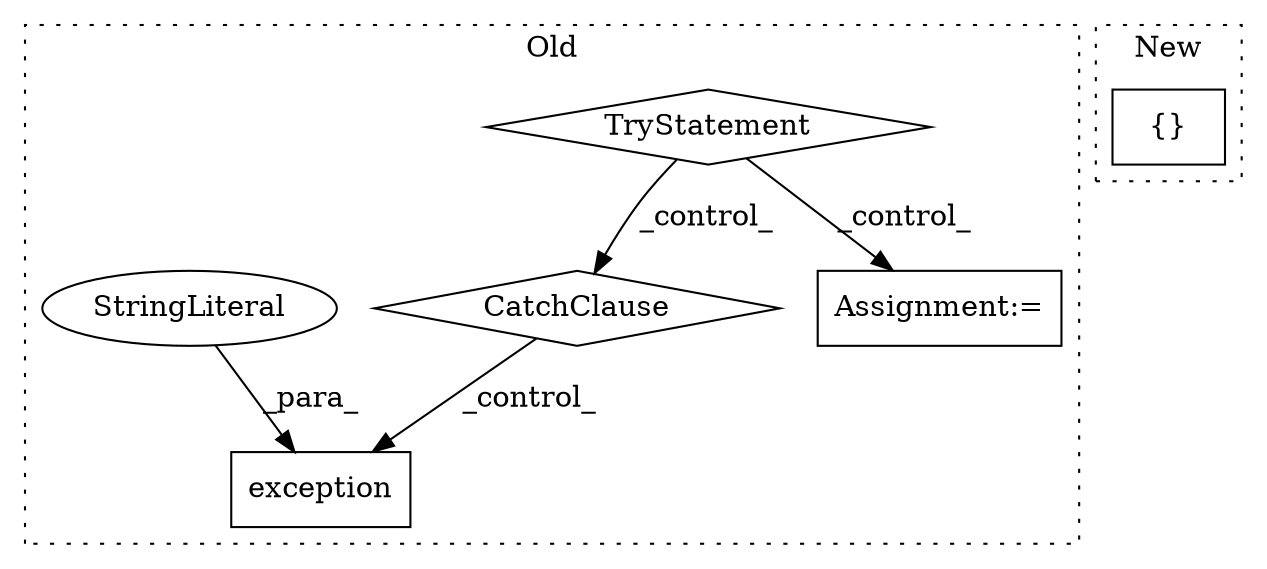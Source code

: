 digraph G {
subgraph cluster0 {
1 [label="exception" a="32" s="2634,2685" l="10,1" shape="box"];
3 [label="CatchClause" a="12" s="2584,2617" l="11,2" shape="diamond"];
4 [label="TryStatement" a="54" s="2491" l="4" shape="diamond"];
5 [label="StringLiteral" a="45" s="2644" l="41" shape="ellipse"];
6 [label="Assignment:=" a="7" s="2506" l="1" shape="box"];
label = "Old";
style="dotted";
}
subgraph cluster1 {
2 [label="{}" a="4" s="2506" l="2" shape="box"];
label = "New";
style="dotted";
}
3 -> 1 [label="_control_"];
4 -> 3 [label="_control_"];
4 -> 6 [label="_control_"];
5 -> 1 [label="_para_"];
}